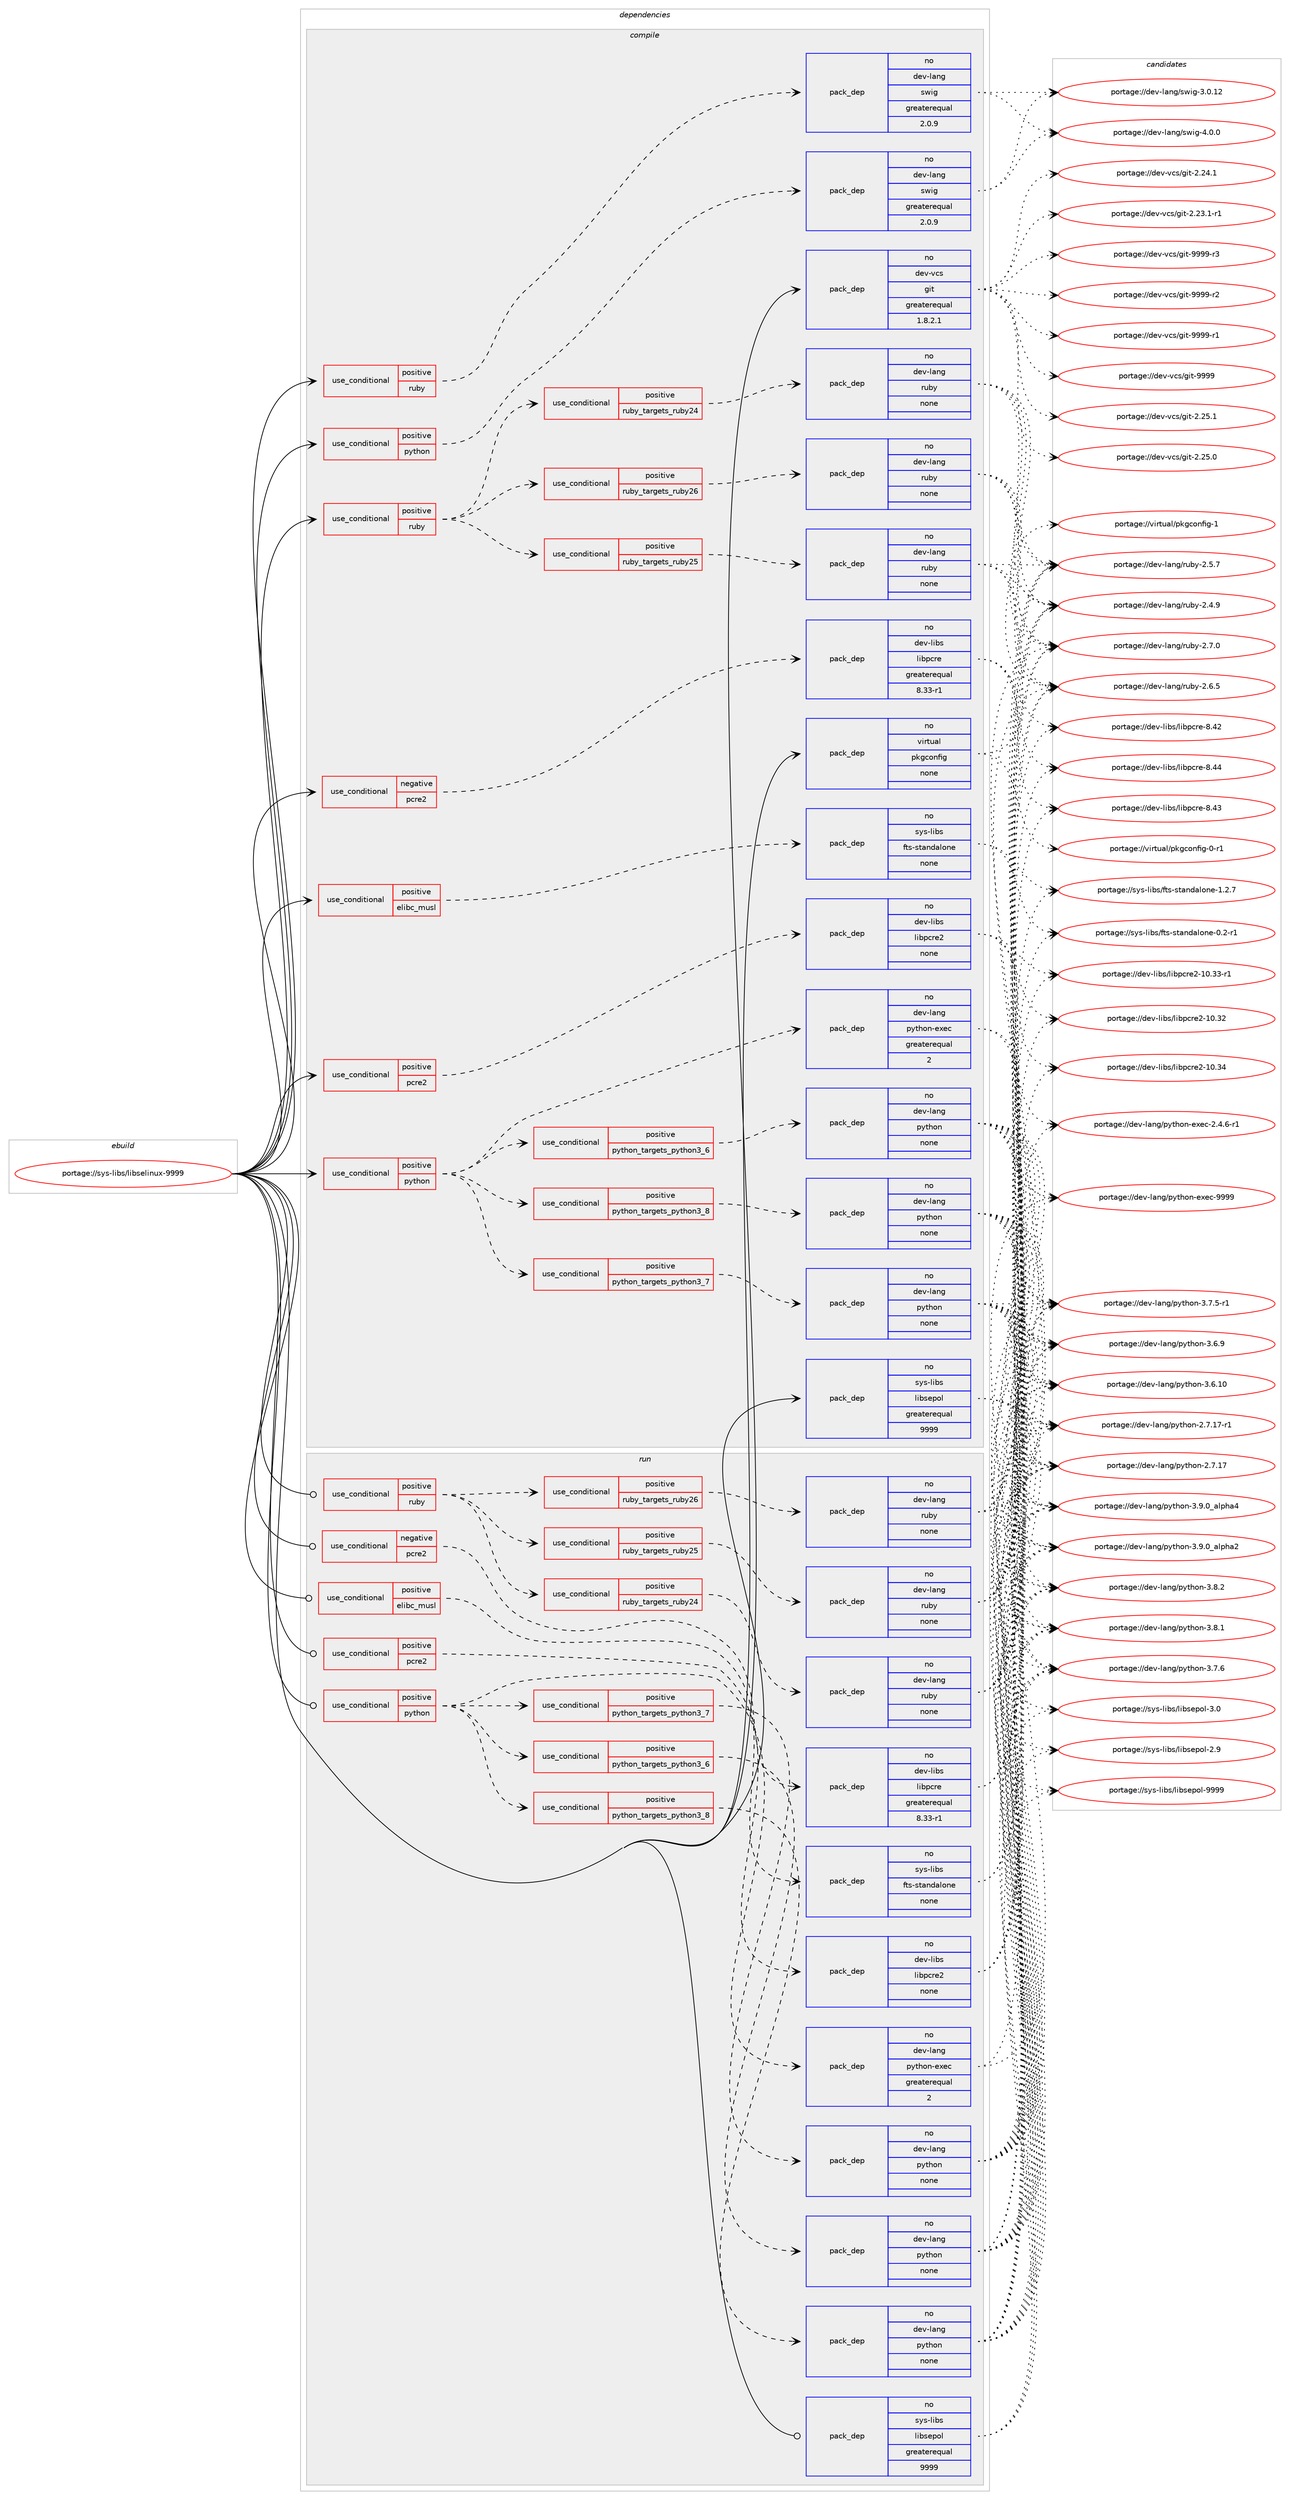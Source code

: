 digraph prolog {

# *************
# Graph options
# *************

newrank=true;
concentrate=true;
compound=true;
graph [rankdir=LR,fontname=Helvetica,fontsize=10,ranksep=1.5];#, ranksep=2.5, nodesep=0.2];
edge  [arrowhead=vee];
node  [fontname=Helvetica,fontsize=10];

# **********
# The ebuild
# **********

subgraph cluster_leftcol {
color=gray;
rank=same;
label=<<i>ebuild</i>>;
id [label="portage://sys-libs/libselinux-9999", color=red, width=4, href="../sys-libs/libselinux-9999.svg"];
}

# ****************
# The dependencies
# ****************

subgraph cluster_midcol {
color=gray;
label=<<i>dependencies</i>>;
subgraph cluster_compile {
fillcolor="#eeeeee";
style=filled;
label=<<i>compile</i>>;
subgraph cond4407 {
dependency26146 [label=<<TABLE BORDER="0" CELLBORDER="1" CELLSPACING="0" CELLPADDING="4"><TR><TD ROWSPAN="3" CELLPADDING="10">use_conditional</TD></TR><TR><TD>negative</TD></TR><TR><TD>pcre2</TD></TR></TABLE>>, shape=none, color=red];
subgraph pack21062 {
dependency26147 [label=<<TABLE BORDER="0" CELLBORDER="1" CELLSPACING="0" CELLPADDING="4" WIDTH="220"><TR><TD ROWSPAN="6" CELLPADDING="30">pack_dep</TD></TR><TR><TD WIDTH="110">no</TD></TR><TR><TD>dev-libs</TD></TR><TR><TD>libpcre</TD></TR><TR><TD>greaterequal</TD></TR><TR><TD>8.33-r1</TD></TR></TABLE>>, shape=none, color=blue];
}
dependency26146:e -> dependency26147:w [weight=20,style="dashed",arrowhead="vee"];
}
id:e -> dependency26146:w [weight=20,style="solid",arrowhead="vee"];
subgraph cond4408 {
dependency26148 [label=<<TABLE BORDER="0" CELLBORDER="1" CELLSPACING="0" CELLPADDING="4"><TR><TD ROWSPAN="3" CELLPADDING="10">use_conditional</TD></TR><TR><TD>positive</TD></TR><TR><TD>elibc_musl</TD></TR></TABLE>>, shape=none, color=red];
subgraph pack21063 {
dependency26149 [label=<<TABLE BORDER="0" CELLBORDER="1" CELLSPACING="0" CELLPADDING="4" WIDTH="220"><TR><TD ROWSPAN="6" CELLPADDING="30">pack_dep</TD></TR><TR><TD WIDTH="110">no</TD></TR><TR><TD>sys-libs</TD></TR><TR><TD>fts-standalone</TD></TR><TR><TD>none</TD></TR><TR><TD></TD></TR></TABLE>>, shape=none, color=blue];
}
dependency26148:e -> dependency26149:w [weight=20,style="dashed",arrowhead="vee"];
}
id:e -> dependency26148:w [weight=20,style="solid",arrowhead="vee"];
subgraph cond4409 {
dependency26150 [label=<<TABLE BORDER="0" CELLBORDER="1" CELLSPACING="0" CELLPADDING="4"><TR><TD ROWSPAN="3" CELLPADDING="10">use_conditional</TD></TR><TR><TD>positive</TD></TR><TR><TD>pcre2</TD></TR></TABLE>>, shape=none, color=red];
subgraph pack21064 {
dependency26151 [label=<<TABLE BORDER="0" CELLBORDER="1" CELLSPACING="0" CELLPADDING="4" WIDTH="220"><TR><TD ROWSPAN="6" CELLPADDING="30">pack_dep</TD></TR><TR><TD WIDTH="110">no</TD></TR><TR><TD>dev-libs</TD></TR><TR><TD>libpcre2</TD></TR><TR><TD>none</TD></TR><TR><TD></TD></TR></TABLE>>, shape=none, color=blue];
}
dependency26150:e -> dependency26151:w [weight=20,style="dashed",arrowhead="vee"];
}
id:e -> dependency26150:w [weight=20,style="solid",arrowhead="vee"];
subgraph cond4410 {
dependency26152 [label=<<TABLE BORDER="0" CELLBORDER="1" CELLSPACING="0" CELLPADDING="4"><TR><TD ROWSPAN="3" CELLPADDING="10">use_conditional</TD></TR><TR><TD>positive</TD></TR><TR><TD>python</TD></TR></TABLE>>, shape=none, color=red];
subgraph cond4411 {
dependency26153 [label=<<TABLE BORDER="0" CELLBORDER="1" CELLSPACING="0" CELLPADDING="4"><TR><TD ROWSPAN="3" CELLPADDING="10">use_conditional</TD></TR><TR><TD>positive</TD></TR><TR><TD>python_targets_python3_6</TD></TR></TABLE>>, shape=none, color=red];
subgraph pack21065 {
dependency26154 [label=<<TABLE BORDER="0" CELLBORDER="1" CELLSPACING="0" CELLPADDING="4" WIDTH="220"><TR><TD ROWSPAN="6" CELLPADDING="30">pack_dep</TD></TR><TR><TD WIDTH="110">no</TD></TR><TR><TD>dev-lang</TD></TR><TR><TD>python</TD></TR><TR><TD>none</TD></TR><TR><TD></TD></TR></TABLE>>, shape=none, color=blue];
}
dependency26153:e -> dependency26154:w [weight=20,style="dashed",arrowhead="vee"];
}
dependency26152:e -> dependency26153:w [weight=20,style="dashed",arrowhead="vee"];
subgraph cond4412 {
dependency26155 [label=<<TABLE BORDER="0" CELLBORDER="1" CELLSPACING="0" CELLPADDING="4"><TR><TD ROWSPAN="3" CELLPADDING="10">use_conditional</TD></TR><TR><TD>positive</TD></TR><TR><TD>python_targets_python3_7</TD></TR></TABLE>>, shape=none, color=red];
subgraph pack21066 {
dependency26156 [label=<<TABLE BORDER="0" CELLBORDER="1" CELLSPACING="0" CELLPADDING="4" WIDTH="220"><TR><TD ROWSPAN="6" CELLPADDING="30">pack_dep</TD></TR><TR><TD WIDTH="110">no</TD></TR><TR><TD>dev-lang</TD></TR><TR><TD>python</TD></TR><TR><TD>none</TD></TR><TR><TD></TD></TR></TABLE>>, shape=none, color=blue];
}
dependency26155:e -> dependency26156:w [weight=20,style="dashed",arrowhead="vee"];
}
dependency26152:e -> dependency26155:w [weight=20,style="dashed",arrowhead="vee"];
subgraph cond4413 {
dependency26157 [label=<<TABLE BORDER="0" CELLBORDER="1" CELLSPACING="0" CELLPADDING="4"><TR><TD ROWSPAN="3" CELLPADDING="10">use_conditional</TD></TR><TR><TD>positive</TD></TR><TR><TD>python_targets_python3_8</TD></TR></TABLE>>, shape=none, color=red];
subgraph pack21067 {
dependency26158 [label=<<TABLE BORDER="0" CELLBORDER="1" CELLSPACING="0" CELLPADDING="4" WIDTH="220"><TR><TD ROWSPAN="6" CELLPADDING="30">pack_dep</TD></TR><TR><TD WIDTH="110">no</TD></TR><TR><TD>dev-lang</TD></TR><TR><TD>python</TD></TR><TR><TD>none</TD></TR><TR><TD></TD></TR></TABLE>>, shape=none, color=blue];
}
dependency26157:e -> dependency26158:w [weight=20,style="dashed",arrowhead="vee"];
}
dependency26152:e -> dependency26157:w [weight=20,style="dashed",arrowhead="vee"];
subgraph pack21068 {
dependency26159 [label=<<TABLE BORDER="0" CELLBORDER="1" CELLSPACING="0" CELLPADDING="4" WIDTH="220"><TR><TD ROWSPAN="6" CELLPADDING="30">pack_dep</TD></TR><TR><TD WIDTH="110">no</TD></TR><TR><TD>dev-lang</TD></TR><TR><TD>python-exec</TD></TR><TR><TD>greaterequal</TD></TR><TR><TD>2</TD></TR></TABLE>>, shape=none, color=blue];
}
dependency26152:e -> dependency26159:w [weight=20,style="dashed",arrowhead="vee"];
}
id:e -> dependency26152:w [weight=20,style="solid",arrowhead="vee"];
subgraph cond4414 {
dependency26160 [label=<<TABLE BORDER="0" CELLBORDER="1" CELLSPACING="0" CELLPADDING="4"><TR><TD ROWSPAN="3" CELLPADDING="10">use_conditional</TD></TR><TR><TD>positive</TD></TR><TR><TD>python</TD></TR></TABLE>>, shape=none, color=red];
subgraph pack21069 {
dependency26161 [label=<<TABLE BORDER="0" CELLBORDER="1" CELLSPACING="0" CELLPADDING="4" WIDTH="220"><TR><TD ROWSPAN="6" CELLPADDING="30">pack_dep</TD></TR><TR><TD WIDTH="110">no</TD></TR><TR><TD>dev-lang</TD></TR><TR><TD>swig</TD></TR><TR><TD>greaterequal</TD></TR><TR><TD>2.0.9</TD></TR></TABLE>>, shape=none, color=blue];
}
dependency26160:e -> dependency26161:w [weight=20,style="dashed",arrowhead="vee"];
}
id:e -> dependency26160:w [weight=20,style="solid",arrowhead="vee"];
subgraph cond4415 {
dependency26162 [label=<<TABLE BORDER="0" CELLBORDER="1" CELLSPACING="0" CELLPADDING="4"><TR><TD ROWSPAN="3" CELLPADDING="10">use_conditional</TD></TR><TR><TD>positive</TD></TR><TR><TD>ruby</TD></TR></TABLE>>, shape=none, color=red];
subgraph cond4416 {
dependency26163 [label=<<TABLE BORDER="0" CELLBORDER="1" CELLSPACING="0" CELLPADDING="4"><TR><TD ROWSPAN="3" CELLPADDING="10">use_conditional</TD></TR><TR><TD>positive</TD></TR><TR><TD>ruby_targets_ruby24</TD></TR></TABLE>>, shape=none, color=red];
subgraph pack21070 {
dependency26164 [label=<<TABLE BORDER="0" CELLBORDER="1" CELLSPACING="0" CELLPADDING="4" WIDTH="220"><TR><TD ROWSPAN="6" CELLPADDING="30">pack_dep</TD></TR><TR><TD WIDTH="110">no</TD></TR><TR><TD>dev-lang</TD></TR><TR><TD>ruby</TD></TR><TR><TD>none</TD></TR><TR><TD></TD></TR></TABLE>>, shape=none, color=blue];
}
dependency26163:e -> dependency26164:w [weight=20,style="dashed",arrowhead="vee"];
}
dependency26162:e -> dependency26163:w [weight=20,style="dashed",arrowhead="vee"];
subgraph cond4417 {
dependency26165 [label=<<TABLE BORDER="0" CELLBORDER="1" CELLSPACING="0" CELLPADDING="4"><TR><TD ROWSPAN="3" CELLPADDING="10">use_conditional</TD></TR><TR><TD>positive</TD></TR><TR><TD>ruby_targets_ruby25</TD></TR></TABLE>>, shape=none, color=red];
subgraph pack21071 {
dependency26166 [label=<<TABLE BORDER="0" CELLBORDER="1" CELLSPACING="0" CELLPADDING="4" WIDTH="220"><TR><TD ROWSPAN="6" CELLPADDING="30">pack_dep</TD></TR><TR><TD WIDTH="110">no</TD></TR><TR><TD>dev-lang</TD></TR><TR><TD>ruby</TD></TR><TR><TD>none</TD></TR><TR><TD></TD></TR></TABLE>>, shape=none, color=blue];
}
dependency26165:e -> dependency26166:w [weight=20,style="dashed",arrowhead="vee"];
}
dependency26162:e -> dependency26165:w [weight=20,style="dashed",arrowhead="vee"];
subgraph cond4418 {
dependency26167 [label=<<TABLE BORDER="0" CELLBORDER="1" CELLSPACING="0" CELLPADDING="4"><TR><TD ROWSPAN="3" CELLPADDING="10">use_conditional</TD></TR><TR><TD>positive</TD></TR><TR><TD>ruby_targets_ruby26</TD></TR></TABLE>>, shape=none, color=red];
subgraph pack21072 {
dependency26168 [label=<<TABLE BORDER="0" CELLBORDER="1" CELLSPACING="0" CELLPADDING="4" WIDTH="220"><TR><TD ROWSPAN="6" CELLPADDING="30">pack_dep</TD></TR><TR><TD WIDTH="110">no</TD></TR><TR><TD>dev-lang</TD></TR><TR><TD>ruby</TD></TR><TR><TD>none</TD></TR><TR><TD></TD></TR></TABLE>>, shape=none, color=blue];
}
dependency26167:e -> dependency26168:w [weight=20,style="dashed",arrowhead="vee"];
}
dependency26162:e -> dependency26167:w [weight=20,style="dashed",arrowhead="vee"];
}
id:e -> dependency26162:w [weight=20,style="solid",arrowhead="vee"];
subgraph cond4419 {
dependency26169 [label=<<TABLE BORDER="0" CELLBORDER="1" CELLSPACING="0" CELLPADDING="4"><TR><TD ROWSPAN="3" CELLPADDING="10">use_conditional</TD></TR><TR><TD>positive</TD></TR><TR><TD>ruby</TD></TR></TABLE>>, shape=none, color=red];
subgraph pack21073 {
dependency26170 [label=<<TABLE BORDER="0" CELLBORDER="1" CELLSPACING="0" CELLPADDING="4" WIDTH="220"><TR><TD ROWSPAN="6" CELLPADDING="30">pack_dep</TD></TR><TR><TD WIDTH="110">no</TD></TR><TR><TD>dev-lang</TD></TR><TR><TD>swig</TD></TR><TR><TD>greaterequal</TD></TR><TR><TD>2.0.9</TD></TR></TABLE>>, shape=none, color=blue];
}
dependency26169:e -> dependency26170:w [weight=20,style="dashed",arrowhead="vee"];
}
id:e -> dependency26169:w [weight=20,style="solid",arrowhead="vee"];
subgraph pack21074 {
dependency26171 [label=<<TABLE BORDER="0" CELLBORDER="1" CELLSPACING="0" CELLPADDING="4" WIDTH="220"><TR><TD ROWSPAN="6" CELLPADDING="30">pack_dep</TD></TR><TR><TD WIDTH="110">no</TD></TR><TR><TD>dev-vcs</TD></TR><TR><TD>git</TD></TR><TR><TD>greaterequal</TD></TR><TR><TD>1.8.2.1</TD></TR></TABLE>>, shape=none, color=blue];
}
id:e -> dependency26171:w [weight=20,style="solid",arrowhead="vee"];
subgraph pack21075 {
dependency26172 [label=<<TABLE BORDER="0" CELLBORDER="1" CELLSPACING="0" CELLPADDING="4" WIDTH="220"><TR><TD ROWSPAN="6" CELLPADDING="30">pack_dep</TD></TR><TR><TD WIDTH="110">no</TD></TR><TR><TD>sys-libs</TD></TR><TR><TD>libsepol</TD></TR><TR><TD>greaterequal</TD></TR><TR><TD>9999</TD></TR></TABLE>>, shape=none, color=blue];
}
id:e -> dependency26172:w [weight=20,style="solid",arrowhead="vee"];
subgraph pack21076 {
dependency26173 [label=<<TABLE BORDER="0" CELLBORDER="1" CELLSPACING="0" CELLPADDING="4" WIDTH="220"><TR><TD ROWSPAN="6" CELLPADDING="30">pack_dep</TD></TR><TR><TD WIDTH="110">no</TD></TR><TR><TD>virtual</TD></TR><TR><TD>pkgconfig</TD></TR><TR><TD>none</TD></TR><TR><TD></TD></TR></TABLE>>, shape=none, color=blue];
}
id:e -> dependency26173:w [weight=20,style="solid",arrowhead="vee"];
}
subgraph cluster_compileandrun {
fillcolor="#eeeeee";
style=filled;
label=<<i>compile and run</i>>;
}
subgraph cluster_run {
fillcolor="#eeeeee";
style=filled;
label=<<i>run</i>>;
subgraph cond4420 {
dependency26174 [label=<<TABLE BORDER="0" CELLBORDER="1" CELLSPACING="0" CELLPADDING="4"><TR><TD ROWSPAN="3" CELLPADDING="10">use_conditional</TD></TR><TR><TD>negative</TD></TR><TR><TD>pcre2</TD></TR></TABLE>>, shape=none, color=red];
subgraph pack21077 {
dependency26175 [label=<<TABLE BORDER="0" CELLBORDER="1" CELLSPACING="0" CELLPADDING="4" WIDTH="220"><TR><TD ROWSPAN="6" CELLPADDING="30">pack_dep</TD></TR><TR><TD WIDTH="110">no</TD></TR><TR><TD>dev-libs</TD></TR><TR><TD>libpcre</TD></TR><TR><TD>greaterequal</TD></TR><TR><TD>8.33-r1</TD></TR></TABLE>>, shape=none, color=blue];
}
dependency26174:e -> dependency26175:w [weight=20,style="dashed",arrowhead="vee"];
}
id:e -> dependency26174:w [weight=20,style="solid",arrowhead="odot"];
subgraph cond4421 {
dependency26176 [label=<<TABLE BORDER="0" CELLBORDER="1" CELLSPACING="0" CELLPADDING="4"><TR><TD ROWSPAN="3" CELLPADDING="10">use_conditional</TD></TR><TR><TD>positive</TD></TR><TR><TD>elibc_musl</TD></TR></TABLE>>, shape=none, color=red];
subgraph pack21078 {
dependency26177 [label=<<TABLE BORDER="0" CELLBORDER="1" CELLSPACING="0" CELLPADDING="4" WIDTH="220"><TR><TD ROWSPAN="6" CELLPADDING="30">pack_dep</TD></TR><TR><TD WIDTH="110">no</TD></TR><TR><TD>sys-libs</TD></TR><TR><TD>fts-standalone</TD></TR><TR><TD>none</TD></TR><TR><TD></TD></TR></TABLE>>, shape=none, color=blue];
}
dependency26176:e -> dependency26177:w [weight=20,style="dashed",arrowhead="vee"];
}
id:e -> dependency26176:w [weight=20,style="solid",arrowhead="odot"];
subgraph cond4422 {
dependency26178 [label=<<TABLE BORDER="0" CELLBORDER="1" CELLSPACING="0" CELLPADDING="4"><TR><TD ROWSPAN="3" CELLPADDING="10">use_conditional</TD></TR><TR><TD>positive</TD></TR><TR><TD>pcre2</TD></TR></TABLE>>, shape=none, color=red];
subgraph pack21079 {
dependency26179 [label=<<TABLE BORDER="0" CELLBORDER="1" CELLSPACING="0" CELLPADDING="4" WIDTH="220"><TR><TD ROWSPAN="6" CELLPADDING="30">pack_dep</TD></TR><TR><TD WIDTH="110">no</TD></TR><TR><TD>dev-libs</TD></TR><TR><TD>libpcre2</TD></TR><TR><TD>none</TD></TR><TR><TD></TD></TR></TABLE>>, shape=none, color=blue];
}
dependency26178:e -> dependency26179:w [weight=20,style="dashed",arrowhead="vee"];
}
id:e -> dependency26178:w [weight=20,style="solid",arrowhead="odot"];
subgraph cond4423 {
dependency26180 [label=<<TABLE BORDER="0" CELLBORDER="1" CELLSPACING="0" CELLPADDING="4"><TR><TD ROWSPAN="3" CELLPADDING="10">use_conditional</TD></TR><TR><TD>positive</TD></TR><TR><TD>python</TD></TR></TABLE>>, shape=none, color=red];
subgraph cond4424 {
dependency26181 [label=<<TABLE BORDER="0" CELLBORDER="1" CELLSPACING="0" CELLPADDING="4"><TR><TD ROWSPAN="3" CELLPADDING="10">use_conditional</TD></TR><TR><TD>positive</TD></TR><TR><TD>python_targets_python3_6</TD></TR></TABLE>>, shape=none, color=red];
subgraph pack21080 {
dependency26182 [label=<<TABLE BORDER="0" CELLBORDER="1" CELLSPACING="0" CELLPADDING="4" WIDTH="220"><TR><TD ROWSPAN="6" CELLPADDING="30">pack_dep</TD></TR><TR><TD WIDTH="110">no</TD></TR><TR><TD>dev-lang</TD></TR><TR><TD>python</TD></TR><TR><TD>none</TD></TR><TR><TD></TD></TR></TABLE>>, shape=none, color=blue];
}
dependency26181:e -> dependency26182:w [weight=20,style="dashed",arrowhead="vee"];
}
dependency26180:e -> dependency26181:w [weight=20,style="dashed",arrowhead="vee"];
subgraph cond4425 {
dependency26183 [label=<<TABLE BORDER="0" CELLBORDER="1" CELLSPACING="0" CELLPADDING="4"><TR><TD ROWSPAN="3" CELLPADDING="10">use_conditional</TD></TR><TR><TD>positive</TD></TR><TR><TD>python_targets_python3_7</TD></TR></TABLE>>, shape=none, color=red];
subgraph pack21081 {
dependency26184 [label=<<TABLE BORDER="0" CELLBORDER="1" CELLSPACING="0" CELLPADDING="4" WIDTH="220"><TR><TD ROWSPAN="6" CELLPADDING="30">pack_dep</TD></TR><TR><TD WIDTH="110">no</TD></TR><TR><TD>dev-lang</TD></TR><TR><TD>python</TD></TR><TR><TD>none</TD></TR><TR><TD></TD></TR></TABLE>>, shape=none, color=blue];
}
dependency26183:e -> dependency26184:w [weight=20,style="dashed",arrowhead="vee"];
}
dependency26180:e -> dependency26183:w [weight=20,style="dashed",arrowhead="vee"];
subgraph cond4426 {
dependency26185 [label=<<TABLE BORDER="0" CELLBORDER="1" CELLSPACING="0" CELLPADDING="4"><TR><TD ROWSPAN="3" CELLPADDING="10">use_conditional</TD></TR><TR><TD>positive</TD></TR><TR><TD>python_targets_python3_8</TD></TR></TABLE>>, shape=none, color=red];
subgraph pack21082 {
dependency26186 [label=<<TABLE BORDER="0" CELLBORDER="1" CELLSPACING="0" CELLPADDING="4" WIDTH="220"><TR><TD ROWSPAN="6" CELLPADDING="30">pack_dep</TD></TR><TR><TD WIDTH="110">no</TD></TR><TR><TD>dev-lang</TD></TR><TR><TD>python</TD></TR><TR><TD>none</TD></TR><TR><TD></TD></TR></TABLE>>, shape=none, color=blue];
}
dependency26185:e -> dependency26186:w [weight=20,style="dashed",arrowhead="vee"];
}
dependency26180:e -> dependency26185:w [weight=20,style="dashed",arrowhead="vee"];
subgraph pack21083 {
dependency26187 [label=<<TABLE BORDER="0" CELLBORDER="1" CELLSPACING="0" CELLPADDING="4" WIDTH="220"><TR><TD ROWSPAN="6" CELLPADDING="30">pack_dep</TD></TR><TR><TD WIDTH="110">no</TD></TR><TR><TD>dev-lang</TD></TR><TR><TD>python-exec</TD></TR><TR><TD>greaterequal</TD></TR><TR><TD>2</TD></TR></TABLE>>, shape=none, color=blue];
}
dependency26180:e -> dependency26187:w [weight=20,style="dashed",arrowhead="vee"];
}
id:e -> dependency26180:w [weight=20,style="solid",arrowhead="odot"];
subgraph cond4427 {
dependency26188 [label=<<TABLE BORDER="0" CELLBORDER="1" CELLSPACING="0" CELLPADDING="4"><TR><TD ROWSPAN="3" CELLPADDING="10">use_conditional</TD></TR><TR><TD>positive</TD></TR><TR><TD>ruby</TD></TR></TABLE>>, shape=none, color=red];
subgraph cond4428 {
dependency26189 [label=<<TABLE BORDER="0" CELLBORDER="1" CELLSPACING="0" CELLPADDING="4"><TR><TD ROWSPAN="3" CELLPADDING="10">use_conditional</TD></TR><TR><TD>positive</TD></TR><TR><TD>ruby_targets_ruby24</TD></TR></TABLE>>, shape=none, color=red];
subgraph pack21084 {
dependency26190 [label=<<TABLE BORDER="0" CELLBORDER="1" CELLSPACING="0" CELLPADDING="4" WIDTH="220"><TR><TD ROWSPAN="6" CELLPADDING="30">pack_dep</TD></TR><TR><TD WIDTH="110">no</TD></TR><TR><TD>dev-lang</TD></TR><TR><TD>ruby</TD></TR><TR><TD>none</TD></TR><TR><TD></TD></TR></TABLE>>, shape=none, color=blue];
}
dependency26189:e -> dependency26190:w [weight=20,style="dashed",arrowhead="vee"];
}
dependency26188:e -> dependency26189:w [weight=20,style="dashed",arrowhead="vee"];
subgraph cond4429 {
dependency26191 [label=<<TABLE BORDER="0" CELLBORDER="1" CELLSPACING="0" CELLPADDING="4"><TR><TD ROWSPAN="3" CELLPADDING="10">use_conditional</TD></TR><TR><TD>positive</TD></TR><TR><TD>ruby_targets_ruby25</TD></TR></TABLE>>, shape=none, color=red];
subgraph pack21085 {
dependency26192 [label=<<TABLE BORDER="0" CELLBORDER="1" CELLSPACING="0" CELLPADDING="4" WIDTH="220"><TR><TD ROWSPAN="6" CELLPADDING="30">pack_dep</TD></TR><TR><TD WIDTH="110">no</TD></TR><TR><TD>dev-lang</TD></TR><TR><TD>ruby</TD></TR><TR><TD>none</TD></TR><TR><TD></TD></TR></TABLE>>, shape=none, color=blue];
}
dependency26191:e -> dependency26192:w [weight=20,style="dashed",arrowhead="vee"];
}
dependency26188:e -> dependency26191:w [weight=20,style="dashed",arrowhead="vee"];
subgraph cond4430 {
dependency26193 [label=<<TABLE BORDER="0" CELLBORDER="1" CELLSPACING="0" CELLPADDING="4"><TR><TD ROWSPAN="3" CELLPADDING="10">use_conditional</TD></TR><TR><TD>positive</TD></TR><TR><TD>ruby_targets_ruby26</TD></TR></TABLE>>, shape=none, color=red];
subgraph pack21086 {
dependency26194 [label=<<TABLE BORDER="0" CELLBORDER="1" CELLSPACING="0" CELLPADDING="4" WIDTH="220"><TR><TD ROWSPAN="6" CELLPADDING="30">pack_dep</TD></TR><TR><TD WIDTH="110">no</TD></TR><TR><TD>dev-lang</TD></TR><TR><TD>ruby</TD></TR><TR><TD>none</TD></TR><TR><TD></TD></TR></TABLE>>, shape=none, color=blue];
}
dependency26193:e -> dependency26194:w [weight=20,style="dashed",arrowhead="vee"];
}
dependency26188:e -> dependency26193:w [weight=20,style="dashed",arrowhead="vee"];
}
id:e -> dependency26188:w [weight=20,style="solid",arrowhead="odot"];
subgraph pack21087 {
dependency26195 [label=<<TABLE BORDER="0" CELLBORDER="1" CELLSPACING="0" CELLPADDING="4" WIDTH="220"><TR><TD ROWSPAN="6" CELLPADDING="30">pack_dep</TD></TR><TR><TD WIDTH="110">no</TD></TR><TR><TD>sys-libs</TD></TR><TR><TD>libsepol</TD></TR><TR><TD>greaterequal</TD></TR><TR><TD>9999</TD></TR></TABLE>>, shape=none, color=blue];
}
id:e -> dependency26195:w [weight=20,style="solid",arrowhead="odot"];
}
}

# **************
# The candidates
# **************

subgraph cluster_choices {
rank=same;
color=gray;
label=<<i>candidates</i>>;

subgraph choice21062 {
color=black;
nodesep=1;
choice10010111845108105981154710810598112991141014556465252 [label="portage://dev-libs/libpcre-8.44", color=red, width=4,href="../dev-libs/libpcre-8.44.svg"];
choice10010111845108105981154710810598112991141014556465251 [label="portage://dev-libs/libpcre-8.43", color=red, width=4,href="../dev-libs/libpcre-8.43.svg"];
choice10010111845108105981154710810598112991141014556465250 [label="portage://dev-libs/libpcre-8.42", color=red, width=4,href="../dev-libs/libpcre-8.42.svg"];
dependency26147:e -> choice10010111845108105981154710810598112991141014556465252:w [style=dotted,weight="100"];
dependency26147:e -> choice10010111845108105981154710810598112991141014556465251:w [style=dotted,weight="100"];
dependency26147:e -> choice10010111845108105981154710810598112991141014556465250:w [style=dotted,weight="100"];
}
subgraph choice21063 {
color=black;
nodesep=1;
choice115121115451081059811547102116115451151169711010097108111110101454946504655 [label="portage://sys-libs/fts-standalone-1.2.7", color=red, width=4,href="../sys-libs/fts-standalone-1.2.7.svg"];
choice115121115451081059811547102116115451151169711010097108111110101454846504511449 [label="portage://sys-libs/fts-standalone-0.2-r1", color=red, width=4,href="../sys-libs/fts-standalone-0.2-r1.svg"];
dependency26149:e -> choice115121115451081059811547102116115451151169711010097108111110101454946504655:w [style=dotted,weight="100"];
dependency26149:e -> choice115121115451081059811547102116115451151169711010097108111110101454846504511449:w [style=dotted,weight="100"];
}
subgraph choice21064 {
color=black;
nodesep=1;
choice100101118451081059811547108105981129911410150454948465152 [label="portage://dev-libs/libpcre2-10.34", color=red, width=4,href="../dev-libs/libpcre2-10.34.svg"];
choice1001011184510810598115471081059811299114101504549484651514511449 [label="portage://dev-libs/libpcre2-10.33-r1", color=red, width=4,href="../dev-libs/libpcre2-10.33-r1.svg"];
choice100101118451081059811547108105981129911410150454948465150 [label="portage://dev-libs/libpcre2-10.32", color=red, width=4,href="../dev-libs/libpcre2-10.32.svg"];
dependency26151:e -> choice100101118451081059811547108105981129911410150454948465152:w [style=dotted,weight="100"];
dependency26151:e -> choice1001011184510810598115471081059811299114101504549484651514511449:w [style=dotted,weight="100"];
dependency26151:e -> choice100101118451081059811547108105981129911410150454948465150:w [style=dotted,weight="100"];
}
subgraph choice21065 {
color=black;
nodesep=1;
choice10010111845108971101034711212111610411111045514657464895971081121049752 [label="portage://dev-lang/python-3.9.0_alpha4", color=red, width=4,href="../dev-lang/python-3.9.0_alpha4.svg"];
choice10010111845108971101034711212111610411111045514657464895971081121049750 [label="portage://dev-lang/python-3.9.0_alpha2", color=red, width=4,href="../dev-lang/python-3.9.0_alpha2.svg"];
choice100101118451089711010347112121116104111110455146564650 [label="portage://dev-lang/python-3.8.2", color=red, width=4,href="../dev-lang/python-3.8.2.svg"];
choice100101118451089711010347112121116104111110455146564649 [label="portage://dev-lang/python-3.8.1", color=red, width=4,href="../dev-lang/python-3.8.1.svg"];
choice100101118451089711010347112121116104111110455146554654 [label="portage://dev-lang/python-3.7.6", color=red, width=4,href="../dev-lang/python-3.7.6.svg"];
choice1001011184510897110103471121211161041111104551465546534511449 [label="portage://dev-lang/python-3.7.5-r1", color=red, width=4,href="../dev-lang/python-3.7.5-r1.svg"];
choice100101118451089711010347112121116104111110455146544657 [label="portage://dev-lang/python-3.6.9", color=red, width=4,href="../dev-lang/python-3.6.9.svg"];
choice10010111845108971101034711212111610411111045514654464948 [label="portage://dev-lang/python-3.6.10", color=red, width=4,href="../dev-lang/python-3.6.10.svg"];
choice100101118451089711010347112121116104111110455046554649554511449 [label="portage://dev-lang/python-2.7.17-r1", color=red, width=4,href="../dev-lang/python-2.7.17-r1.svg"];
choice10010111845108971101034711212111610411111045504655464955 [label="portage://dev-lang/python-2.7.17", color=red, width=4,href="../dev-lang/python-2.7.17.svg"];
dependency26154:e -> choice10010111845108971101034711212111610411111045514657464895971081121049752:w [style=dotted,weight="100"];
dependency26154:e -> choice10010111845108971101034711212111610411111045514657464895971081121049750:w [style=dotted,weight="100"];
dependency26154:e -> choice100101118451089711010347112121116104111110455146564650:w [style=dotted,weight="100"];
dependency26154:e -> choice100101118451089711010347112121116104111110455146564649:w [style=dotted,weight="100"];
dependency26154:e -> choice100101118451089711010347112121116104111110455146554654:w [style=dotted,weight="100"];
dependency26154:e -> choice1001011184510897110103471121211161041111104551465546534511449:w [style=dotted,weight="100"];
dependency26154:e -> choice100101118451089711010347112121116104111110455146544657:w [style=dotted,weight="100"];
dependency26154:e -> choice10010111845108971101034711212111610411111045514654464948:w [style=dotted,weight="100"];
dependency26154:e -> choice100101118451089711010347112121116104111110455046554649554511449:w [style=dotted,weight="100"];
dependency26154:e -> choice10010111845108971101034711212111610411111045504655464955:w [style=dotted,weight="100"];
}
subgraph choice21066 {
color=black;
nodesep=1;
choice10010111845108971101034711212111610411111045514657464895971081121049752 [label="portage://dev-lang/python-3.9.0_alpha4", color=red, width=4,href="../dev-lang/python-3.9.0_alpha4.svg"];
choice10010111845108971101034711212111610411111045514657464895971081121049750 [label="portage://dev-lang/python-3.9.0_alpha2", color=red, width=4,href="../dev-lang/python-3.9.0_alpha2.svg"];
choice100101118451089711010347112121116104111110455146564650 [label="portage://dev-lang/python-3.8.2", color=red, width=4,href="../dev-lang/python-3.8.2.svg"];
choice100101118451089711010347112121116104111110455146564649 [label="portage://dev-lang/python-3.8.1", color=red, width=4,href="../dev-lang/python-3.8.1.svg"];
choice100101118451089711010347112121116104111110455146554654 [label="portage://dev-lang/python-3.7.6", color=red, width=4,href="../dev-lang/python-3.7.6.svg"];
choice1001011184510897110103471121211161041111104551465546534511449 [label="portage://dev-lang/python-3.7.5-r1", color=red, width=4,href="../dev-lang/python-3.7.5-r1.svg"];
choice100101118451089711010347112121116104111110455146544657 [label="portage://dev-lang/python-3.6.9", color=red, width=4,href="../dev-lang/python-3.6.9.svg"];
choice10010111845108971101034711212111610411111045514654464948 [label="portage://dev-lang/python-3.6.10", color=red, width=4,href="../dev-lang/python-3.6.10.svg"];
choice100101118451089711010347112121116104111110455046554649554511449 [label="portage://dev-lang/python-2.7.17-r1", color=red, width=4,href="../dev-lang/python-2.7.17-r1.svg"];
choice10010111845108971101034711212111610411111045504655464955 [label="portage://dev-lang/python-2.7.17", color=red, width=4,href="../dev-lang/python-2.7.17.svg"];
dependency26156:e -> choice10010111845108971101034711212111610411111045514657464895971081121049752:w [style=dotted,weight="100"];
dependency26156:e -> choice10010111845108971101034711212111610411111045514657464895971081121049750:w [style=dotted,weight="100"];
dependency26156:e -> choice100101118451089711010347112121116104111110455146564650:w [style=dotted,weight="100"];
dependency26156:e -> choice100101118451089711010347112121116104111110455146564649:w [style=dotted,weight="100"];
dependency26156:e -> choice100101118451089711010347112121116104111110455146554654:w [style=dotted,weight="100"];
dependency26156:e -> choice1001011184510897110103471121211161041111104551465546534511449:w [style=dotted,weight="100"];
dependency26156:e -> choice100101118451089711010347112121116104111110455146544657:w [style=dotted,weight="100"];
dependency26156:e -> choice10010111845108971101034711212111610411111045514654464948:w [style=dotted,weight="100"];
dependency26156:e -> choice100101118451089711010347112121116104111110455046554649554511449:w [style=dotted,weight="100"];
dependency26156:e -> choice10010111845108971101034711212111610411111045504655464955:w [style=dotted,weight="100"];
}
subgraph choice21067 {
color=black;
nodesep=1;
choice10010111845108971101034711212111610411111045514657464895971081121049752 [label="portage://dev-lang/python-3.9.0_alpha4", color=red, width=4,href="../dev-lang/python-3.9.0_alpha4.svg"];
choice10010111845108971101034711212111610411111045514657464895971081121049750 [label="portage://dev-lang/python-3.9.0_alpha2", color=red, width=4,href="../dev-lang/python-3.9.0_alpha2.svg"];
choice100101118451089711010347112121116104111110455146564650 [label="portage://dev-lang/python-3.8.2", color=red, width=4,href="../dev-lang/python-3.8.2.svg"];
choice100101118451089711010347112121116104111110455146564649 [label="portage://dev-lang/python-3.8.1", color=red, width=4,href="../dev-lang/python-3.8.1.svg"];
choice100101118451089711010347112121116104111110455146554654 [label="portage://dev-lang/python-3.7.6", color=red, width=4,href="../dev-lang/python-3.7.6.svg"];
choice1001011184510897110103471121211161041111104551465546534511449 [label="portage://dev-lang/python-3.7.5-r1", color=red, width=4,href="../dev-lang/python-3.7.5-r1.svg"];
choice100101118451089711010347112121116104111110455146544657 [label="portage://dev-lang/python-3.6.9", color=red, width=4,href="../dev-lang/python-3.6.9.svg"];
choice10010111845108971101034711212111610411111045514654464948 [label="portage://dev-lang/python-3.6.10", color=red, width=4,href="../dev-lang/python-3.6.10.svg"];
choice100101118451089711010347112121116104111110455046554649554511449 [label="portage://dev-lang/python-2.7.17-r1", color=red, width=4,href="../dev-lang/python-2.7.17-r1.svg"];
choice10010111845108971101034711212111610411111045504655464955 [label="portage://dev-lang/python-2.7.17", color=red, width=4,href="../dev-lang/python-2.7.17.svg"];
dependency26158:e -> choice10010111845108971101034711212111610411111045514657464895971081121049752:w [style=dotted,weight="100"];
dependency26158:e -> choice10010111845108971101034711212111610411111045514657464895971081121049750:w [style=dotted,weight="100"];
dependency26158:e -> choice100101118451089711010347112121116104111110455146564650:w [style=dotted,weight="100"];
dependency26158:e -> choice100101118451089711010347112121116104111110455146564649:w [style=dotted,weight="100"];
dependency26158:e -> choice100101118451089711010347112121116104111110455146554654:w [style=dotted,weight="100"];
dependency26158:e -> choice1001011184510897110103471121211161041111104551465546534511449:w [style=dotted,weight="100"];
dependency26158:e -> choice100101118451089711010347112121116104111110455146544657:w [style=dotted,weight="100"];
dependency26158:e -> choice10010111845108971101034711212111610411111045514654464948:w [style=dotted,weight="100"];
dependency26158:e -> choice100101118451089711010347112121116104111110455046554649554511449:w [style=dotted,weight="100"];
dependency26158:e -> choice10010111845108971101034711212111610411111045504655464955:w [style=dotted,weight="100"];
}
subgraph choice21068 {
color=black;
nodesep=1;
choice10010111845108971101034711212111610411111045101120101994557575757 [label="portage://dev-lang/python-exec-9999", color=red, width=4,href="../dev-lang/python-exec-9999.svg"];
choice10010111845108971101034711212111610411111045101120101994550465246544511449 [label="portage://dev-lang/python-exec-2.4.6-r1", color=red, width=4,href="../dev-lang/python-exec-2.4.6-r1.svg"];
dependency26159:e -> choice10010111845108971101034711212111610411111045101120101994557575757:w [style=dotted,weight="100"];
dependency26159:e -> choice10010111845108971101034711212111610411111045101120101994550465246544511449:w [style=dotted,weight="100"];
}
subgraph choice21069 {
color=black;
nodesep=1;
choice100101118451089711010347115119105103455246484648 [label="portage://dev-lang/swig-4.0.0", color=red, width=4,href="../dev-lang/swig-4.0.0.svg"];
choice10010111845108971101034711511910510345514648464950 [label="portage://dev-lang/swig-3.0.12", color=red, width=4,href="../dev-lang/swig-3.0.12.svg"];
dependency26161:e -> choice100101118451089711010347115119105103455246484648:w [style=dotted,weight="100"];
dependency26161:e -> choice10010111845108971101034711511910510345514648464950:w [style=dotted,weight="100"];
}
subgraph choice21070 {
color=black;
nodesep=1;
choice10010111845108971101034711411798121455046554648 [label="portage://dev-lang/ruby-2.7.0", color=red, width=4,href="../dev-lang/ruby-2.7.0.svg"];
choice10010111845108971101034711411798121455046544653 [label="portage://dev-lang/ruby-2.6.5", color=red, width=4,href="../dev-lang/ruby-2.6.5.svg"];
choice10010111845108971101034711411798121455046534655 [label="portage://dev-lang/ruby-2.5.7", color=red, width=4,href="../dev-lang/ruby-2.5.7.svg"];
choice10010111845108971101034711411798121455046524657 [label="portage://dev-lang/ruby-2.4.9", color=red, width=4,href="../dev-lang/ruby-2.4.9.svg"];
dependency26164:e -> choice10010111845108971101034711411798121455046554648:w [style=dotted,weight="100"];
dependency26164:e -> choice10010111845108971101034711411798121455046544653:w [style=dotted,weight="100"];
dependency26164:e -> choice10010111845108971101034711411798121455046534655:w [style=dotted,weight="100"];
dependency26164:e -> choice10010111845108971101034711411798121455046524657:w [style=dotted,weight="100"];
}
subgraph choice21071 {
color=black;
nodesep=1;
choice10010111845108971101034711411798121455046554648 [label="portage://dev-lang/ruby-2.7.0", color=red, width=4,href="../dev-lang/ruby-2.7.0.svg"];
choice10010111845108971101034711411798121455046544653 [label="portage://dev-lang/ruby-2.6.5", color=red, width=4,href="../dev-lang/ruby-2.6.5.svg"];
choice10010111845108971101034711411798121455046534655 [label="portage://dev-lang/ruby-2.5.7", color=red, width=4,href="../dev-lang/ruby-2.5.7.svg"];
choice10010111845108971101034711411798121455046524657 [label="portage://dev-lang/ruby-2.4.9", color=red, width=4,href="../dev-lang/ruby-2.4.9.svg"];
dependency26166:e -> choice10010111845108971101034711411798121455046554648:w [style=dotted,weight="100"];
dependency26166:e -> choice10010111845108971101034711411798121455046544653:w [style=dotted,weight="100"];
dependency26166:e -> choice10010111845108971101034711411798121455046534655:w [style=dotted,weight="100"];
dependency26166:e -> choice10010111845108971101034711411798121455046524657:w [style=dotted,weight="100"];
}
subgraph choice21072 {
color=black;
nodesep=1;
choice10010111845108971101034711411798121455046554648 [label="portage://dev-lang/ruby-2.7.0", color=red, width=4,href="../dev-lang/ruby-2.7.0.svg"];
choice10010111845108971101034711411798121455046544653 [label="portage://dev-lang/ruby-2.6.5", color=red, width=4,href="../dev-lang/ruby-2.6.5.svg"];
choice10010111845108971101034711411798121455046534655 [label="portage://dev-lang/ruby-2.5.7", color=red, width=4,href="../dev-lang/ruby-2.5.7.svg"];
choice10010111845108971101034711411798121455046524657 [label="portage://dev-lang/ruby-2.4.9", color=red, width=4,href="../dev-lang/ruby-2.4.9.svg"];
dependency26168:e -> choice10010111845108971101034711411798121455046554648:w [style=dotted,weight="100"];
dependency26168:e -> choice10010111845108971101034711411798121455046544653:w [style=dotted,weight="100"];
dependency26168:e -> choice10010111845108971101034711411798121455046534655:w [style=dotted,weight="100"];
dependency26168:e -> choice10010111845108971101034711411798121455046524657:w [style=dotted,weight="100"];
}
subgraph choice21073 {
color=black;
nodesep=1;
choice100101118451089711010347115119105103455246484648 [label="portage://dev-lang/swig-4.0.0", color=red, width=4,href="../dev-lang/swig-4.0.0.svg"];
choice10010111845108971101034711511910510345514648464950 [label="portage://dev-lang/swig-3.0.12", color=red, width=4,href="../dev-lang/swig-3.0.12.svg"];
dependency26170:e -> choice100101118451089711010347115119105103455246484648:w [style=dotted,weight="100"];
dependency26170:e -> choice10010111845108971101034711511910510345514648464950:w [style=dotted,weight="100"];
}
subgraph choice21074 {
color=black;
nodesep=1;
choice10010111845118991154710310511645575757574511451 [label="portage://dev-vcs/git-9999-r3", color=red, width=4,href="../dev-vcs/git-9999-r3.svg"];
choice10010111845118991154710310511645575757574511450 [label="portage://dev-vcs/git-9999-r2", color=red, width=4,href="../dev-vcs/git-9999-r2.svg"];
choice10010111845118991154710310511645575757574511449 [label="portage://dev-vcs/git-9999-r1", color=red, width=4,href="../dev-vcs/git-9999-r1.svg"];
choice1001011184511899115471031051164557575757 [label="portage://dev-vcs/git-9999", color=red, width=4,href="../dev-vcs/git-9999.svg"];
choice10010111845118991154710310511645504650534649 [label="portage://dev-vcs/git-2.25.1", color=red, width=4,href="../dev-vcs/git-2.25.1.svg"];
choice10010111845118991154710310511645504650534648 [label="portage://dev-vcs/git-2.25.0", color=red, width=4,href="../dev-vcs/git-2.25.0.svg"];
choice10010111845118991154710310511645504650524649 [label="portage://dev-vcs/git-2.24.1", color=red, width=4,href="../dev-vcs/git-2.24.1.svg"];
choice100101118451189911547103105116455046505146494511449 [label="portage://dev-vcs/git-2.23.1-r1", color=red, width=4,href="../dev-vcs/git-2.23.1-r1.svg"];
dependency26171:e -> choice10010111845118991154710310511645575757574511451:w [style=dotted,weight="100"];
dependency26171:e -> choice10010111845118991154710310511645575757574511450:w [style=dotted,weight="100"];
dependency26171:e -> choice10010111845118991154710310511645575757574511449:w [style=dotted,weight="100"];
dependency26171:e -> choice1001011184511899115471031051164557575757:w [style=dotted,weight="100"];
dependency26171:e -> choice10010111845118991154710310511645504650534649:w [style=dotted,weight="100"];
dependency26171:e -> choice10010111845118991154710310511645504650534648:w [style=dotted,weight="100"];
dependency26171:e -> choice10010111845118991154710310511645504650524649:w [style=dotted,weight="100"];
dependency26171:e -> choice100101118451189911547103105116455046505146494511449:w [style=dotted,weight="100"];
}
subgraph choice21075 {
color=black;
nodesep=1;
choice115121115451081059811547108105981151011121111084557575757 [label="portage://sys-libs/libsepol-9999", color=red, width=4,href="../sys-libs/libsepol-9999.svg"];
choice1151211154510810598115471081059811510111211110845514648 [label="portage://sys-libs/libsepol-3.0", color=red, width=4,href="../sys-libs/libsepol-3.0.svg"];
choice1151211154510810598115471081059811510111211110845504657 [label="portage://sys-libs/libsepol-2.9", color=red, width=4,href="../sys-libs/libsepol-2.9.svg"];
dependency26172:e -> choice115121115451081059811547108105981151011121111084557575757:w [style=dotted,weight="100"];
dependency26172:e -> choice1151211154510810598115471081059811510111211110845514648:w [style=dotted,weight="100"];
dependency26172:e -> choice1151211154510810598115471081059811510111211110845504657:w [style=dotted,weight="100"];
}
subgraph choice21076 {
color=black;
nodesep=1;
choice1181051141161179710847112107103991111101021051034549 [label="portage://virtual/pkgconfig-1", color=red, width=4,href="../virtual/pkgconfig-1.svg"];
choice11810511411611797108471121071039911111010210510345484511449 [label="portage://virtual/pkgconfig-0-r1", color=red, width=4,href="../virtual/pkgconfig-0-r1.svg"];
dependency26173:e -> choice1181051141161179710847112107103991111101021051034549:w [style=dotted,weight="100"];
dependency26173:e -> choice11810511411611797108471121071039911111010210510345484511449:w [style=dotted,weight="100"];
}
subgraph choice21077 {
color=black;
nodesep=1;
choice10010111845108105981154710810598112991141014556465252 [label="portage://dev-libs/libpcre-8.44", color=red, width=4,href="../dev-libs/libpcre-8.44.svg"];
choice10010111845108105981154710810598112991141014556465251 [label="portage://dev-libs/libpcre-8.43", color=red, width=4,href="../dev-libs/libpcre-8.43.svg"];
choice10010111845108105981154710810598112991141014556465250 [label="portage://dev-libs/libpcre-8.42", color=red, width=4,href="../dev-libs/libpcre-8.42.svg"];
dependency26175:e -> choice10010111845108105981154710810598112991141014556465252:w [style=dotted,weight="100"];
dependency26175:e -> choice10010111845108105981154710810598112991141014556465251:w [style=dotted,weight="100"];
dependency26175:e -> choice10010111845108105981154710810598112991141014556465250:w [style=dotted,weight="100"];
}
subgraph choice21078 {
color=black;
nodesep=1;
choice115121115451081059811547102116115451151169711010097108111110101454946504655 [label="portage://sys-libs/fts-standalone-1.2.7", color=red, width=4,href="../sys-libs/fts-standalone-1.2.7.svg"];
choice115121115451081059811547102116115451151169711010097108111110101454846504511449 [label="portage://sys-libs/fts-standalone-0.2-r1", color=red, width=4,href="../sys-libs/fts-standalone-0.2-r1.svg"];
dependency26177:e -> choice115121115451081059811547102116115451151169711010097108111110101454946504655:w [style=dotted,weight="100"];
dependency26177:e -> choice115121115451081059811547102116115451151169711010097108111110101454846504511449:w [style=dotted,weight="100"];
}
subgraph choice21079 {
color=black;
nodesep=1;
choice100101118451081059811547108105981129911410150454948465152 [label="portage://dev-libs/libpcre2-10.34", color=red, width=4,href="../dev-libs/libpcre2-10.34.svg"];
choice1001011184510810598115471081059811299114101504549484651514511449 [label="portage://dev-libs/libpcre2-10.33-r1", color=red, width=4,href="../dev-libs/libpcre2-10.33-r1.svg"];
choice100101118451081059811547108105981129911410150454948465150 [label="portage://dev-libs/libpcre2-10.32", color=red, width=4,href="../dev-libs/libpcre2-10.32.svg"];
dependency26179:e -> choice100101118451081059811547108105981129911410150454948465152:w [style=dotted,weight="100"];
dependency26179:e -> choice1001011184510810598115471081059811299114101504549484651514511449:w [style=dotted,weight="100"];
dependency26179:e -> choice100101118451081059811547108105981129911410150454948465150:w [style=dotted,weight="100"];
}
subgraph choice21080 {
color=black;
nodesep=1;
choice10010111845108971101034711212111610411111045514657464895971081121049752 [label="portage://dev-lang/python-3.9.0_alpha4", color=red, width=4,href="../dev-lang/python-3.9.0_alpha4.svg"];
choice10010111845108971101034711212111610411111045514657464895971081121049750 [label="portage://dev-lang/python-3.9.0_alpha2", color=red, width=4,href="../dev-lang/python-3.9.0_alpha2.svg"];
choice100101118451089711010347112121116104111110455146564650 [label="portage://dev-lang/python-3.8.2", color=red, width=4,href="../dev-lang/python-3.8.2.svg"];
choice100101118451089711010347112121116104111110455146564649 [label="portage://dev-lang/python-3.8.1", color=red, width=4,href="../dev-lang/python-3.8.1.svg"];
choice100101118451089711010347112121116104111110455146554654 [label="portage://dev-lang/python-3.7.6", color=red, width=4,href="../dev-lang/python-3.7.6.svg"];
choice1001011184510897110103471121211161041111104551465546534511449 [label="portage://dev-lang/python-3.7.5-r1", color=red, width=4,href="../dev-lang/python-3.7.5-r1.svg"];
choice100101118451089711010347112121116104111110455146544657 [label="portage://dev-lang/python-3.6.9", color=red, width=4,href="../dev-lang/python-3.6.9.svg"];
choice10010111845108971101034711212111610411111045514654464948 [label="portage://dev-lang/python-3.6.10", color=red, width=4,href="../dev-lang/python-3.6.10.svg"];
choice100101118451089711010347112121116104111110455046554649554511449 [label="portage://dev-lang/python-2.7.17-r1", color=red, width=4,href="../dev-lang/python-2.7.17-r1.svg"];
choice10010111845108971101034711212111610411111045504655464955 [label="portage://dev-lang/python-2.7.17", color=red, width=4,href="../dev-lang/python-2.7.17.svg"];
dependency26182:e -> choice10010111845108971101034711212111610411111045514657464895971081121049752:w [style=dotted,weight="100"];
dependency26182:e -> choice10010111845108971101034711212111610411111045514657464895971081121049750:w [style=dotted,weight="100"];
dependency26182:e -> choice100101118451089711010347112121116104111110455146564650:w [style=dotted,weight="100"];
dependency26182:e -> choice100101118451089711010347112121116104111110455146564649:w [style=dotted,weight="100"];
dependency26182:e -> choice100101118451089711010347112121116104111110455146554654:w [style=dotted,weight="100"];
dependency26182:e -> choice1001011184510897110103471121211161041111104551465546534511449:w [style=dotted,weight="100"];
dependency26182:e -> choice100101118451089711010347112121116104111110455146544657:w [style=dotted,weight="100"];
dependency26182:e -> choice10010111845108971101034711212111610411111045514654464948:w [style=dotted,weight="100"];
dependency26182:e -> choice100101118451089711010347112121116104111110455046554649554511449:w [style=dotted,weight="100"];
dependency26182:e -> choice10010111845108971101034711212111610411111045504655464955:w [style=dotted,weight="100"];
}
subgraph choice21081 {
color=black;
nodesep=1;
choice10010111845108971101034711212111610411111045514657464895971081121049752 [label="portage://dev-lang/python-3.9.0_alpha4", color=red, width=4,href="../dev-lang/python-3.9.0_alpha4.svg"];
choice10010111845108971101034711212111610411111045514657464895971081121049750 [label="portage://dev-lang/python-3.9.0_alpha2", color=red, width=4,href="../dev-lang/python-3.9.0_alpha2.svg"];
choice100101118451089711010347112121116104111110455146564650 [label="portage://dev-lang/python-3.8.2", color=red, width=4,href="../dev-lang/python-3.8.2.svg"];
choice100101118451089711010347112121116104111110455146564649 [label="portage://dev-lang/python-3.8.1", color=red, width=4,href="../dev-lang/python-3.8.1.svg"];
choice100101118451089711010347112121116104111110455146554654 [label="portage://dev-lang/python-3.7.6", color=red, width=4,href="../dev-lang/python-3.7.6.svg"];
choice1001011184510897110103471121211161041111104551465546534511449 [label="portage://dev-lang/python-3.7.5-r1", color=red, width=4,href="../dev-lang/python-3.7.5-r1.svg"];
choice100101118451089711010347112121116104111110455146544657 [label="portage://dev-lang/python-3.6.9", color=red, width=4,href="../dev-lang/python-3.6.9.svg"];
choice10010111845108971101034711212111610411111045514654464948 [label="portage://dev-lang/python-3.6.10", color=red, width=4,href="../dev-lang/python-3.6.10.svg"];
choice100101118451089711010347112121116104111110455046554649554511449 [label="portage://dev-lang/python-2.7.17-r1", color=red, width=4,href="../dev-lang/python-2.7.17-r1.svg"];
choice10010111845108971101034711212111610411111045504655464955 [label="portage://dev-lang/python-2.7.17", color=red, width=4,href="../dev-lang/python-2.7.17.svg"];
dependency26184:e -> choice10010111845108971101034711212111610411111045514657464895971081121049752:w [style=dotted,weight="100"];
dependency26184:e -> choice10010111845108971101034711212111610411111045514657464895971081121049750:w [style=dotted,weight="100"];
dependency26184:e -> choice100101118451089711010347112121116104111110455146564650:w [style=dotted,weight="100"];
dependency26184:e -> choice100101118451089711010347112121116104111110455146564649:w [style=dotted,weight="100"];
dependency26184:e -> choice100101118451089711010347112121116104111110455146554654:w [style=dotted,weight="100"];
dependency26184:e -> choice1001011184510897110103471121211161041111104551465546534511449:w [style=dotted,weight="100"];
dependency26184:e -> choice100101118451089711010347112121116104111110455146544657:w [style=dotted,weight="100"];
dependency26184:e -> choice10010111845108971101034711212111610411111045514654464948:w [style=dotted,weight="100"];
dependency26184:e -> choice100101118451089711010347112121116104111110455046554649554511449:w [style=dotted,weight="100"];
dependency26184:e -> choice10010111845108971101034711212111610411111045504655464955:w [style=dotted,weight="100"];
}
subgraph choice21082 {
color=black;
nodesep=1;
choice10010111845108971101034711212111610411111045514657464895971081121049752 [label="portage://dev-lang/python-3.9.0_alpha4", color=red, width=4,href="../dev-lang/python-3.9.0_alpha4.svg"];
choice10010111845108971101034711212111610411111045514657464895971081121049750 [label="portage://dev-lang/python-3.9.0_alpha2", color=red, width=4,href="../dev-lang/python-3.9.0_alpha2.svg"];
choice100101118451089711010347112121116104111110455146564650 [label="portage://dev-lang/python-3.8.2", color=red, width=4,href="../dev-lang/python-3.8.2.svg"];
choice100101118451089711010347112121116104111110455146564649 [label="portage://dev-lang/python-3.8.1", color=red, width=4,href="../dev-lang/python-3.8.1.svg"];
choice100101118451089711010347112121116104111110455146554654 [label="portage://dev-lang/python-3.7.6", color=red, width=4,href="../dev-lang/python-3.7.6.svg"];
choice1001011184510897110103471121211161041111104551465546534511449 [label="portage://dev-lang/python-3.7.5-r1", color=red, width=4,href="../dev-lang/python-3.7.5-r1.svg"];
choice100101118451089711010347112121116104111110455146544657 [label="portage://dev-lang/python-3.6.9", color=red, width=4,href="../dev-lang/python-3.6.9.svg"];
choice10010111845108971101034711212111610411111045514654464948 [label="portage://dev-lang/python-3.6.10", color=red, width=4,href="../dev-lang/python-3.6.10.svg"];
choice100101118451089711010347112121116104111110455046554649554511449 [label="portage://dev-lang/python-2.7.17-r1", color=red, width=4,href="../dev-lang/python-2.7.17-r1.svg"];
choice10010111845108971101034711212111610411111045504655464955 [label="portage://dev-lang/python-2.7.17", color=red, width=4,href="../dev-lang/python-2.7.17.svg"];
dependency26186:e -> choice10010111845108971101034711212111610411111045514657464895971081121049752:w [style=dotted,weight="100"];
dependency26186:e -> choice10010111845108971101034711212111610411111045514657464895971081121049750:w [style=dotted,weight="100"];
dependency26186:e -> choice100101118451089711010347112121116104111110455146564650:w [style=dotted,weight="100"];
dependency26186:e -> choice100101118451089711010347112121116104111110455146564649:w [style=dotted,weight="100"];
dependency26186:e -> choice100101118451089711010347112121116104111110455146554654:w [style=dotted,weight="100"];
dependency26186:e -> choice1001011184510897110103471121211161041111104551465546534511449:w [style=dotted,weight="100"];
dependency26186:e -> choice100101118451089711010347112121116104111110455146544657:w [style=dotted,weight="100"];
dependency26186:e -> choice10010111845108971101034711212111610411111045514654464948:w [style=dotted,weight="100"];
dependency26186:e -> choice100101118451089711010347112121116104111110455046554649554511449:w [style=dotted,weight="100"];
dependency26186:e -> choice10010111845108971101034711212111610411111045504655464955:w [style=dotted,weight="100"];
}
subgraph choice21083 {
color=black;
nodesep=1;
choice10010111845108971101034711212111610411111045101120101994557575757 [label="portage://dev-lang/python-exec-9999", color=red, width=4,href="../dev-lang/python-exec-9999.svg"];
choice10010111845108971101034711212111610411111045101120101994550465246544511449 [label="portage://dev-lang/python-exec-2.4.6-r1", color=red, width=4,href="../dev-lang/python-exec-2.4.6-r1.svg"];
dependency26187:e -> choice10010111845108971101034711212111610411111045101120101994557575757:w [style=dotted,weight="100"];
dependency26187:e -> choice10010111845108971101034711212111610411111045101120101994550465246544511449:w [style=dotted,weight="100"];
}
subgraph choice21084 {
color=black;
nodesep=1;
choice10010111845108971101034711411798121455046554648 [label="portage://dev-lang/ruby-2.7.0", color=red, width=4,href="../dev-lang/ruby-2.7.0.svg"];
choice10010111845108971101034711411798121455046544653 [label="portage://dev-lang/ruby-2.6.5", color=red, width=4,href="../dev-lang/ruby-2.6.5.svg"];
choice10010111845108971101034711411798121455046534655 [label="portage://dev-lang/ruby-2.5.7", color=red, width=4,href="../dev-lang/ruby-2.5.7.svg"];
choice10010111845108971101034711411798121455046524657 [label="portage://dev-lang/ruby-2.4.9", color=red, width=4,href="../dev-lang/ruby-2.4.9.svg"];
dependency26190:e -> choice10010111845108971101034711411798121455046554648:w [style=dotted,weight="100"];
dependency26190:e -> choice10010111845108971101034711411798121455046544653:w [style=dotted,weight="100"];
dependency26190:e -> choice10010111845108971101034711411798121455046534655:w [style=dotted,weight="100"];
dependency26190:e -> choice10010111845108971101034711411798121455046524657:w [style=dotted,weight="100"];
}
subgraph choice21085 {
color=black;
nodesep=1;
choice10010111845108971101034711411798121455046554648 [label="portage://dev-lang/ruby-2.7.0", color=red, width=4,href="../dev-lang/ruby-2.7.0.svg"];
choice10010111845108971101034711411798121455046544653 [label="portage://dev-lang/ruby-2.6.5", color=red, width=4,href="../dev-lang/ruby-2.6.5.svg"];
choice10010111845108971101034711411798121455046534655 [label="portage://dev-lang/ruby-2.5.7", color=red, width=4,href="../dev-lang/ruby-2.5.7.svg"];
choice10010111845108971101034711411798121455046524657 [label="portage://dev-lang/ruby-2.4.9", color=red, width=4,href="../dev-lang/ruby-2.4.9.svg"];
dependency26192:e -> choice10010111845108971101034711411798121455046554648:w [style=dotted,weight="100"];
dependency26192:e -> choice10010111845108971101034711411798121455046544653:w [style=dotted,weight="100"];
dependency26192:e -> choice10010111845108971101034711411798121455046534655:w [style=dotted,weight="100"];
dependency26192:e -> choice10010111845108971101034711411798121455046524657:w [style=dotted,weight="100"];
}
subgraph choice21086 {
color=black;
nodesep=1;
choice10010111845108971101034711411798121455046554648 [label="portage://dev-lang/ruby-2.7.0", color=red, width=4,href="../dev-lang/ruby-2.7.0.svg"];
choice10010111845108971101034711411798121455046544653 [label="portage://dev-lang/ruby-2.6.5", color=red, width=4,href="../dev-lang/ruby-2.6.5.svg"];
choice10010111845108971101034711411798121455046534655 [label="portage://dev-lang/ruby-2.5.7", color=red, width=4,href="../dev-lang/ruby-2.5.7.svg"];
choice10010111845108971101034711411798121455046524657 [label="portage://dev-lang/ruby-2.4.9", color=red, width=4,href="../dev-lang/ruby-2.4.9.svg"];
dependency26194:e -> choice10010111845108971101034711411798121455046554648:w [style=dotted,weight="100"];
dependency26194:e -> choice10010111845108971101034711411798121455046544653:w [style=dotted,weight="100"];
dependency26194:e -> choice10010111845108971101034711411798121455046534655:w [style=dotted,weight="100"];
dependency26194:e -> choice10010111845108971101034711411798121455046524657:w [style=dotted,weight="100"];
}
subgraph choice21087 {
color=black;
nodesep=1;
choice115121115451081059811547108105981151011121111084557575757 [label="portage://sys-libs/libsepol-9999", color=red, width=4,href="../sys-libs/libsepol-9999.svg"];
choice1151211154510810598115471081059811510111211110845514648 [label="portage://sys-libs/libsepol-3.0", color=red, width=4,href="../sys-libs/libsepol-3.0.svg"];
choice1151211154510810598115471081059811510111211110845504657 [label="portage://sys-libs/libsepol-2.9", color=red, width=4,href="../sys-libs/libsepol-2.9.svg"];
dependency26195:e -> choice115121115451081059811547108105981151011121111084557575757:w [style=dotted,weight="100"];
dependency26195:e -> choice1151211154510810598115471081059811510111211110845514648:w [style=dotted,weight="100"];
dependency26195:e -> choice1151211154510810598115471081059811510111211110845504657:w [style=dotted,weight="100"];
}
}

}
